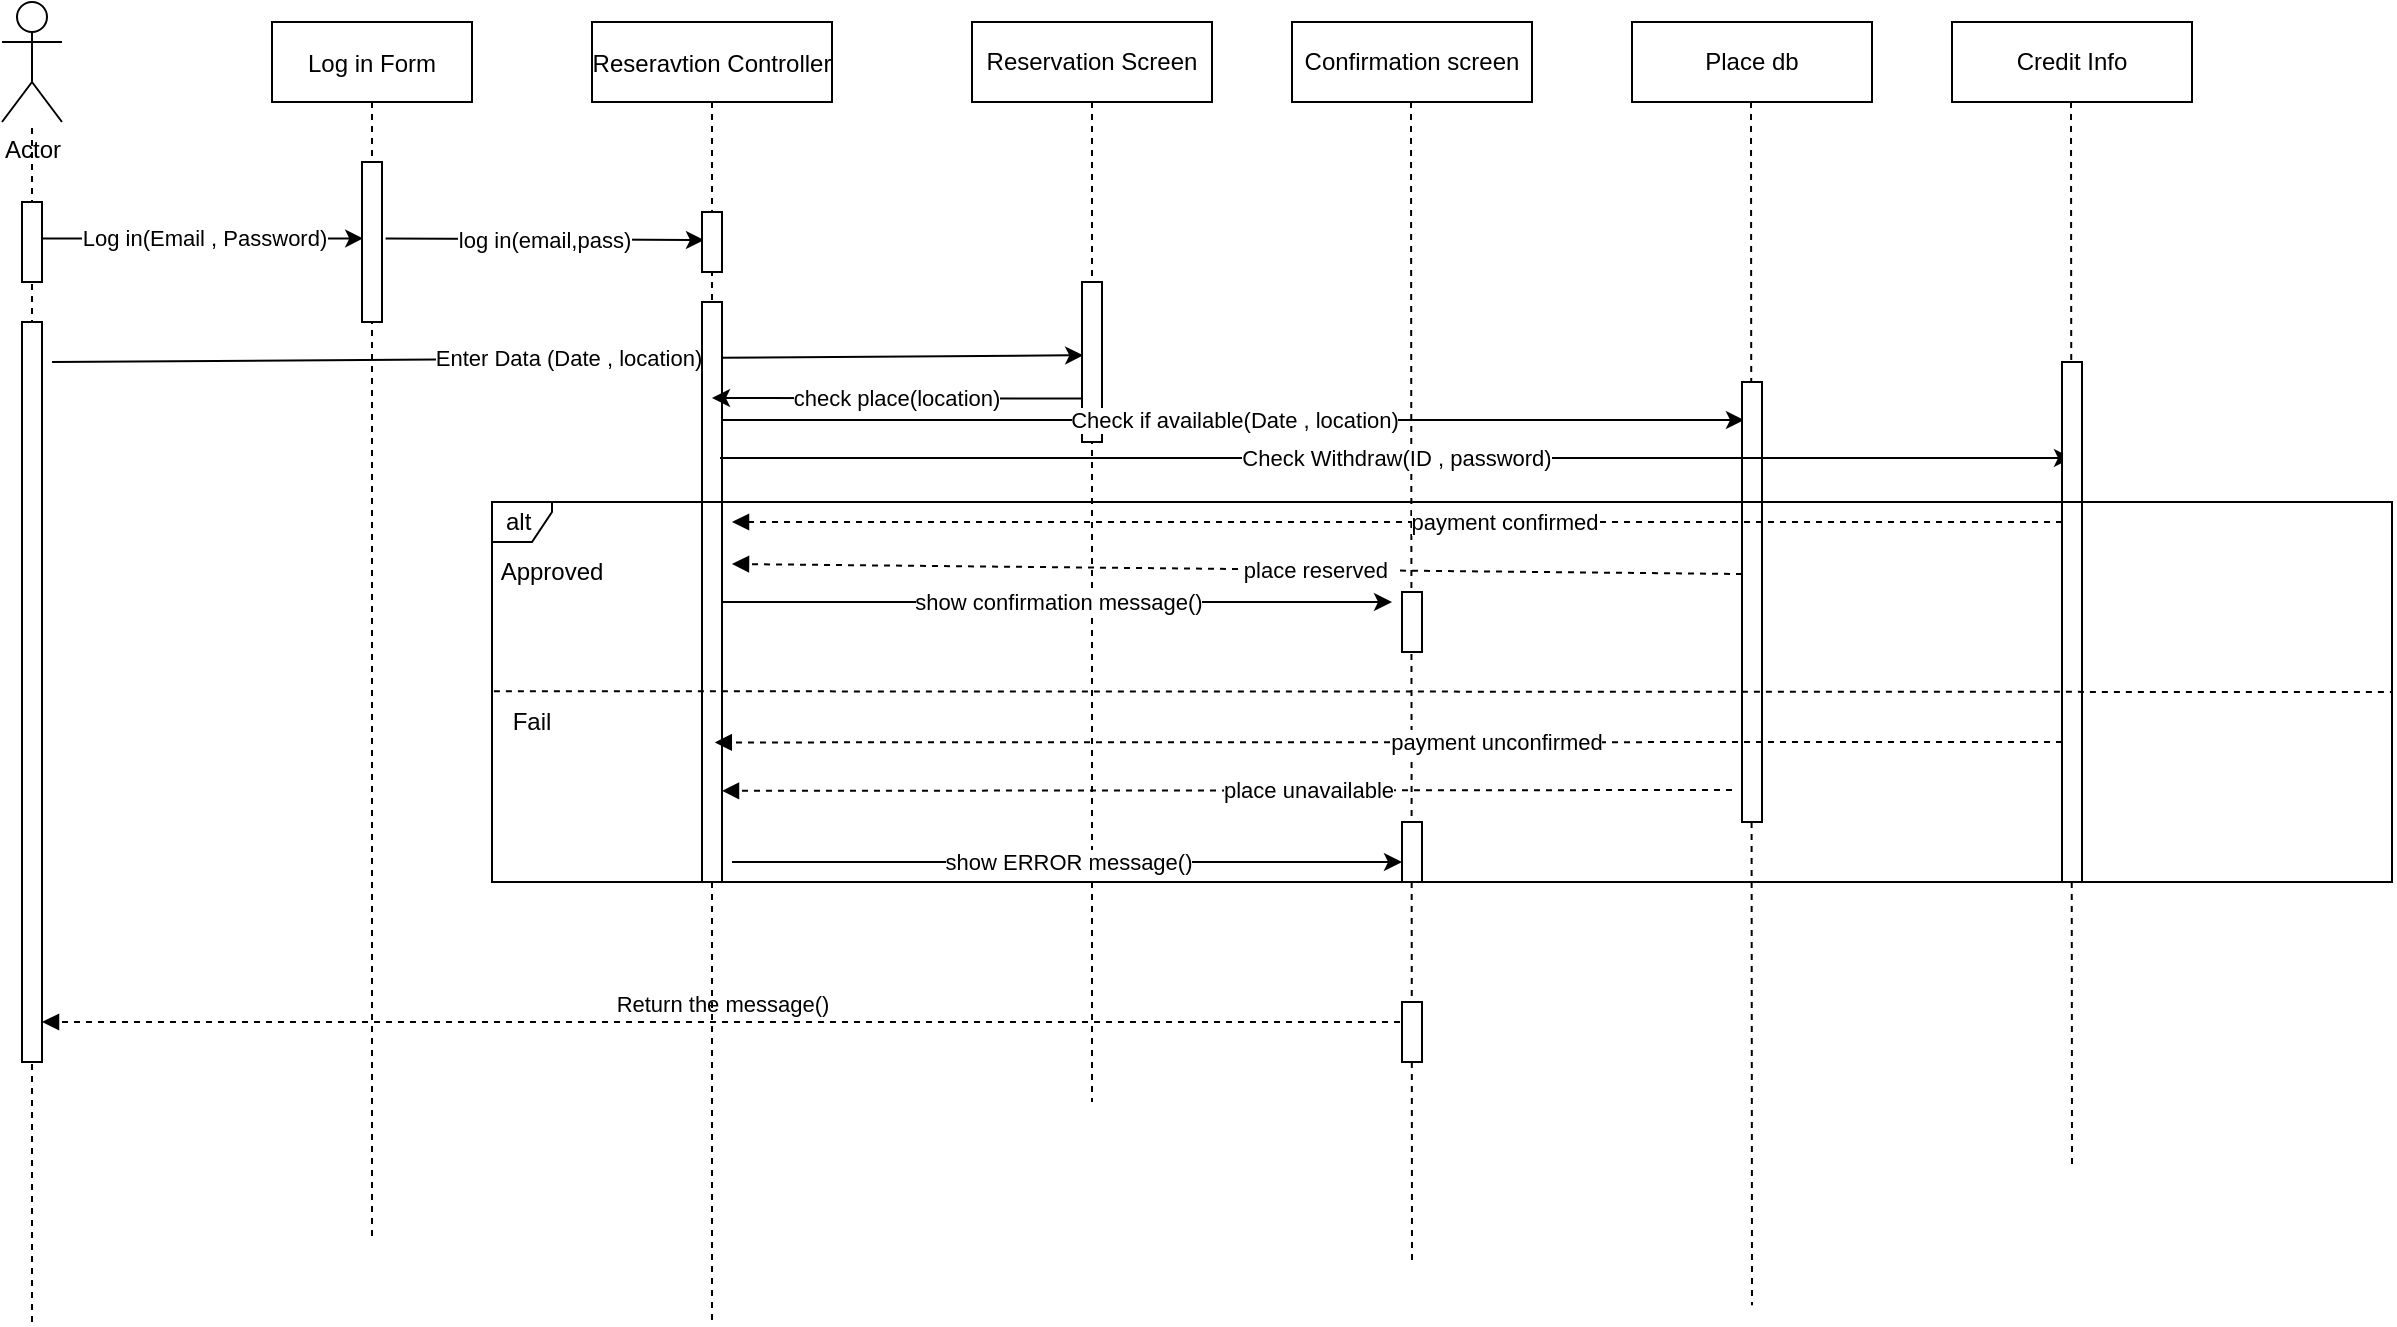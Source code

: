 <mxfile version="15.1.4" type="github">
  <diagram id="kgpKYQtTHZ0yAKxKKP6v" name="Page-1">
    <mxGraphModel dx="2128" dy="585" grid="1" gridSize="10" guides="1" tooltips="1" connect="1" arrows="1" fold="1" page="1" pageScale="1" pageWidth="850" pageHeight="1100" math="0" shadow="0">
      <root>
        <mxCell id="0" />
        <mxCell id="1" parent="0" />
        <mxCell id="3nuBFxr9cyL0pnOWT2aG-1" value="Log in Form" style="shape=umlLifeline;perimeter=lifelinePerimeter;container=1;collapsible=0;recursiveResize=0;rounded=0;shadow=0;strokeWidth=1;" parent="1" vertex="1">
          <mxGeometry x="120" y="80" width="100" height="610" as="geometry" />
        </mxCell>
        <mxCell id="3nuBFxr9cyL0pnOWT2aG-5" value="Reseravtion Controller" style="shape=umlLifeline;perimeter=lifelinePerimeter;container=1;collapsible=0;recursiveResize=0;rounded=0;shadow=0;strokeWidth=1;" parent="1" vertex="1">
          <mxGeometry x="280" y="80" width="120" height="650" as="geometry" />
        </mxCell>
        <mxCell id="KZk-TJ40o_NvBOc9cw_s-1" value="Actor" style="shape=umlActor;verticalLabelPosition=bottom;verticalAlign=top;html=1;outlineConnect=0;" vertex="1" parent="1">
          <mxGeometry x="-15" y="70" width="30" height="60" as="geometry" />
        </mxCell>
        <mxCell id="KZk-TJ40o_NvBOc9cw_s-3" value="" style="endArrow=none;dashed=1;html=1;" edge="1" parent="1" target="KZk-TJ40o_NvBOc9cw_s-1">
          <mxGeometry width="50" height="50" relative="1" as="geometry">
            <mxPoint y="730" as="sourcePoint" />
            <mxPoint x="1" y="150" as="targetPoint" />
          </mxGeometry>
        </mxCell>
        <mxCell id="KZk-TJ40o_NvBOc9cw_s-6" value="Reservation Screen" style="rounded=0;whiteSpace=wrap;html=1;" vertex="1" parent="1">
          <mxGeometry x="470" y="80" width="120" height="40" as="geometry" />
        </mxCell>
        <mxCell id="KZk-TJ40o_NvBOc9cw_s-7" value="Confirmation screen" style="rounded=0;whiteSpace=wrap;html=1;" vertex="1" parent="1">
          <mxGeometry x="630" y="80" width="120" height="40" as="geometry" />
        </mxCell>
        <mxCell id="KZk-TJ40o_NvBOc9cw_s-8" value="Place db" style="rounded=0;whiteSpace=wrap;html=1;" vertex="1" parent="1">
          <mxGeometry x="800" y="80" width="120" height="40" as="geometry" />
        </mxCell>
        <mxCell id="KZk-TJ40o_NvBOc9cw_s-9" value="Credit Info" style="rounded=0;whiteSpace=wrap;html=1;" vertex="1" parent="1">
          <mxGeometry x="960" y="80" width="120" height="40" as="geometry" />
        </mxCell>
        <mxCell id="KZk-TJ40o_NvBOc9cw_s-10" value="Log in(Email , Password)" style="endArrow=classic;html=1;entryX=0.06;entryY=0.478;entryDx=0;entryDy=0;entryPerimeter=0;" edge="1" parent="1" source="KZk-TJ40o_NvBOc9cw_s-13" target="KZk-TJ40o_NvBOc9cw_s-12">
          <mxGeometry width="50" height="50" relative="1" as="geometry">
            <mxPoint x="30" y="190" as="sourcePoint" />
            <mxPoint x="130" y="191" as="targetPoint" />
          </mxGeometry>
        </mxCell>
        <mxCell id="KZk-TJ40o_NvBOc9cw_s-12" value="" style="points=[];perimeter=orthogonalPerimeter;rounded=0;shadow=0;strokeWidth=1;" vertex="1" parent="1">
          <mxGeometry x="165" y="150" width="10" height="80" as="geometry" />
        </mxCell>
        <mxCell id="KZk-TJ40o_NvBOc9cw_s-13" value="" style="points=[];perimeter=orthogonalPerimeter;rounded=0;shadow=0;strokeWidth=1;" vertex="1" parent="1">
          <mxGeometry x="-5" y="170" width="10" height="40" as="geometry" />
        </mxCell>
        <mxCell id="KZk-TJ40o_NvBOc9cw_s-16" value="Enter Data (Date , location)" style="endArrow=classic;html=1;exitX=1.5;exitY=0.348;exitDx=0;exitDy=0;exitPerimeter=0;entryX=0.06;entryY=0.458;entryDx=0;entryDy=0;entryPerimeter=0;" edge="1" parent="1">
          <mxGeometry width="50" height="50" relative="1" as="geometry">
            <mxPoint x="10" y="250.04" as="sourcePoint" />
            <mxPoint x="525.6" y="246.64" as="targetPoint" />
          </mxGeometry>
        </mxCell>
        <mxCell id="KZk-TJ40o_NvBOc9cw_s-17" value="log in(email,pass)" style="endArrow=classic;html=1;exitX=1.18;exitY=0.478;exitDx=0;exitDy=0;exitPerimeter=0;entryX=0.1;entryY=0.467;entryDx=0;entryDy=0;entryPerimeter=0;" edge="1" parent="1" source="KZk-TJ40o_NvBOc9cw_s-12" target="KZk-TJ40o_NvBOc9cw_s-18">
          <mxGeometry width="50" height="50" relative="1" as="geometry">
            <mxPoint x="550" y="330" as="sourcePoint" />
            <mxPoint x="280" y="188" as="targetPoint" />
          </mxGeometry>
        </mxCell>
        <mxCell id="KZk-TJ40o_NvBOc9cw_s-18" value="" style="points=[];perimeter=orthogonalPerimeter;rounded=0;shadow=0;strokeWidth=1;" vertex="1" parent="1">
          <mxGeometry x="335" y="175" width="10" height="30" as="geometry" />
        </mxCell>
        <mxCell id="KZk-TJ40o_NvBOc9cw_s-20" value="" style="endArrow=none;dashed=1;html=1;exitX=0.5;exitY=1;exitDx=0;exitDy=0;" edge="1" parent="1" source="KZk-TJ40o_NvBOc9cw_s-6">
          <mxGeometry width="50" height="50" relative="1" as="geometry">
            <mxPoint x="530" y="180" as="sourcePoint" />
            <mxPoint x="530" y="620" as="targetPoint" />
          </mxGeometry>
        </mxCell>
        <mxCell id="KZk-TJ40o_NvBOc9cw_s-21" value="" style="points=[];perimeter=orthogonalPerimeter;rounded=0;shadow=0;strokeWidth=1;" vertex="1" parent="1">
          <mxGeometry x="525" y="210" width="10" height="80" as="geometry" />
        </mxCell>
        <mxCell id="KZk-TJ40o_NvBOc9cw_s-22" value="" style="points=[];perimeter=orthogonalPerimeter;rounded=0;shadow=0;strokeWidth=1;" vertex="1" parent="1">
          <mxGeometry x="335" y="220" width="10" height="290" as="geometry" />
        </mxCell>
        <mxCell id="KZk-TJ40o_NvBOc9cw_s-23" value="check place(location)" style="endArrow=classic;html=1;exitX=-0.02;exitY=0.728;exitDx=0;exitDy=0;exitPerimeter=0;" edge="1" parent="1" source="KZk-TJ40o_NvBOc9cw_s-21">
          <mxGeometry width="50" height="50" relative="1" as="geometry">
            <mxPoint x="550" y="330" as="sourcePoint" />
            <mxPoint x="340" y="268" as="targetPoint" />
          </mxGeometry>
        </mxCell>
        <mxCell id="KZk-TJ40o_NvBOc9cw_s-24" value="Check if available(Date , location)" style="endArrow=classic;html=1;" edge="1" parent="1" source="KZk-TJ40o_NvBOc9cw_s-22">
          <mxGeometry width="50" height="50" relative="1" as="geometry">
            <mxPoint x="550" y="330" as="sourcePoint" />
            <mxPoint x="856" y="279" as="targetPoint" />
          </mxGeometry>
        </mxCell>
        <mxCell id="KZk-TJ40o_NvBOc9cw_s-25" value="" style="endArrow=none;dashed=1;html=1;exitX=0.5;exitY=1;exitDx=0;exitDy=0;" edge="1" parent="1">
          <mxGeometry width="50" height="50" relative="1" as="geometry">
            <mxPoint x="689.5" y="120" as="sourcePoint" />
            <mxPoint x="690" y="700.8" as="targetPoint" />
          </mxGeometry>
        </mxCell>
        <mxCell id="KZk-TJ40o_NvBOc9cw_s-26" value="" style="endArrow=none;dashed=1;html=1;exitX=0.5;exitY=1;exitDx=0;exitDy=0;" edge="1" parent="1">
          <mxGeometry width="50" height="50" relative="1" as="geometry">
            <mxPoint x="859.5" y="120" as="sourcePoint" />
            <mxPoint x="860" y="721.6" as="targetPoint" />
          </mxGeometry>
        </mxCell>
        <mxCell id="KZk-TJ40o_NvBOc9cw_s-27" value="" style="endArrow=none;dashed=1;html=1;exitX=0.5;exitY=1;exitDx=0;exitDy=0;" edge="1" parent="1">
          <mxGeometry width="50" height="50" relative="1" as="geometry">
            <mxPoint x="1019.5" y="120" as="sourcePoint" />
            <mxPoint x="1020" y="651.6" as="targetPoint" />
          </mxGeometry>
        </mxCell>
        <mxCell id="KZk-TJ40o_NvBOc9cw_s-28" value="" style="points=[];perimeter=orthogonalPerimeter;rounded=0;shadow=0;strokeWidth=1;" vertex="1" parent="1">
          <mxGeometry x="855" y="260" width="10" height="220" as="geometry" />
        </mxCell>
        <mxCell id="KZk-TJ40o_NvBOc9cw_s-30" value="Check Withdraw(ID , password)" style="endArrow=classic;html=1;exitX=0.9;exitY=0.767;exitDx=0;exitDy=0;exitPerimeter=0;entryX=0.5;entryY=0.557;entryDx=0;entryDy=0;entryPerimeter=0;" edge="1" parent="1">
          <mxGeometry width="50" height="50" relative="1" as="geometry">
            <mxPoint x="344" y="298.03" as="sourcePoint" />
            <mxPoint x="1020" y="297.99" as="targetPoint" />
          </mxGeometry>
        </mxCell>
        <mxCell id="KZk-TJ40o_NvBOc9cw_s-31" value="" style="points=[];perimeter=orthogonalPerimeter;rounded=0;shadow=0;strokeWidth=1;" vertex="1" parent="1">
          <mxGeometry x="1015" y="250" width="10" height="260" as="geometry" />
        </mxCell>
        <mxCell id="KZk-TJ40o_NvBOc9cw_s-35" value="alt" style="shape=umlFrame;whiteSpace=wrap;html=1;width=30;height=20;boundedLbl=1;verticalAlign=middle;align=left;spacingLeft=5;" vertex="1" parent="1">
          <mxGeometry x="230" y="320" width="950" height="190" as="geometry" />
        </mxCell>
        <mxCell id="KZk-TJ40o_NvBOc9cw_s-40" value="" style="html=1;verticalAlign=bottom;labelBackgroundColor=none;endArrow=block;endFill=1;dashed=1;" edge="1" parent="1" source="KZk-TJ40o_NvBOc9cw_s-31">
          <mxGeometry width="160" relative="1" as="geometry">
            <mxPoint x="530" y="340" as="sourcePoint" />
            <mxPoint x="350" y="330" as="targetPoint" />
          </mxGeometry>
        </mxCell>
        <mxCell id="KZk-TJ40o_NvBOc9cw_s-41" value="payment confirmed" style="edgeLabel;html=1;align=center;verticalAlign=middle;resizable=0;points=[];" vertex="1" connectable="0" parent="KZk-TJ40o_NvBOc9cw_s-40">
          <mxGeometry x="-0.157" relative="1" as="geometry">
            <mxPoint x="1" as="offset" />
          </mxGeometry>
        </mxCell>
        <mxCell id="KZk-TJ40o_NvBOc9cw_s-45" value="" style="html=1;verticalAlign=bottom;labelBackgroundColor=none;endArrow=block;endFill=1;dashed=1;" edge="1" parent="1">
          <mxGeometry width="160" relative="1" as="geometry">
            <mxPoint x="855" y="356" as="sourcePoint" />
            <mxPoint x="350" y="351" as="targetPoint" />
          </mxGeometry>
        </mxCell>
        <mxCell id="KZk-TJ40o_NvBOc9cw_s-46" value="place reserved&amp;nbsp;" style="edgeLabel;html=1;align=center;verticalAlign=middle;resizable=0;points=[];" vertex="1" connectable="0" parent="KZk-TJ40o_NvBOc9cw_s-45">
          <mxGeometry x="-0.157" relative="1" as="geometry">
            <mxPoint x="1" as="offset" />
          </mxGeometry>
        </mxCell>
        <mxCell id="KZk-TJ40o_NvBOc9cw_s-59" value="" style="html=1;verticalAlign=bottom;labelBackgroundColor=none;endArrow=block;endFill=1;dashed=1;exitX=-0.14;exitY=0.798;exitDx=0;exitDy=0;exitPerimeter=0;" edge="1" parent="1">
          <mxGeometry width="160" relative="1" as="geometry">
            <mxPoint x="1015.0" y="440.0" as="sourcePoint" />
            <mxPoint x="341.4" y="440.2" as="targetPoint" />
          </mxGeometry>
        </mxCell>
        <mxCell id="KZk-TJ40o_NvBOc9cw_s-60" value="payment unconfirmed" style="edgeLabel;html=1;align=center;verticalAlign=middle;resizable=0;points=[];" vertex="1" connectable="0" parent="KZk-TJ40o_NvBOc9cw_s-59">
          <mxGeometry x="-0.157" relative="1" as="geometry">
            <mxPoint x="1" as="offset" />
          </mxGeometry>
        </mxCell>
        <mxCell id="KZk-TJ40o_NvBOc9cw_s-62" value="" style="html=1;verticalAlign=bottom;labelBackgroundColor=none;endArrow=block;endFill=1;dashed=1;" edge="1" parent="1">
          <mxGeometry width="160" relative="1" as="geometry">
            <mxPoint x="850" y="464" as="sourcePoint" />
            <mxPoint x="345" y="464.42" as="targetPoint" />
          </mxGeometry>
        </mxCell>
        <mxCell id="KZk-TJ40o_NvBOc9cw_s-63" value="place unavailable" style="edgeLabel;html=1;align=center;verticalAlign=middle;resizable=0;points=[];" vertex="1" connectable="0" parent="KZk-TJ40o_NvBOc9cw_s-62">
          <mxGeometry x="-0.157" relative="1" as="geometry">
            <mxPoint x="1" as="offset" />
          </mxGeometry>
        </mxCell>
        <mxCell id="KZk-TJ40o_NvBOc9cw_s-64" value="show confirmation message()" style="endArrow=classic;html=1;" edge="1" parent="1" source="KZk-TJ40o_NvBOc9cw_s-22">
          <mxGeometry width="50" height="50" relative="1" as="geometry">
            <mxPoint x="610" y="320" as="sourcePoint" />
            <mxPoint x="680" y="370" as="targetPoint" />
            <Array as="points">
              <mxPoint x="580" y="370" />
            </Array>
          </mxGeometry>
        </mxCell>
        <mxCell id="KZk-TJ40o_NvBOc9cw_s-65" value="" style="points=[];perimeter=orthogonalPerimeter;rounded=0;shadow=0;strokeWidth=1;" vertex="1" parent="1">
          <mxGeometry x="685" y="365" width="10" height="30" as="geometry" />
        </mxCell>
        <mxCell id="KZk-TJ40o_NvBOc9cw_s-67" value="show ERROR message()" style="endArrow=classic;html=1;" edge="1" parent="1">
          <mxGeometry width="50" height="50" relative="1" as="geometry">
            <mxPoint x="350" y="500" as="sourcePoint" />
            <mxPoint x="685" y="500" as="targetPoint" />
            <Array as="points">
              <mxPoint x="585" y="500" />
            </Array>
          </mxGeometry>
        </mxCell>
        <mxCell id="KZk-TJ40o_NvBOc9cw_s-69" value="" style="points=[];perimeter=orthogonalPerimeter;rounded=0;shadow=0;strokeWidth=1;" vertex="1" parent="1">
          <mxGeometry x="685" y="480" width="10" height="30" as="geometry" />
        </mxCell>
        <mxCell id="KZk-TJ40o_NvBOc9cw_s-71" value="Approved" style="text;html=1;strokeColor=none;fillColor=none;align=center;verticalAlign=middle;whiteSpace=wrap;rounded=0;" vertex="1" parent="1">
          <mxGeometry x="240" y="345" width="40" height="20" as="geometry" />
        </mxCell>
        <mxCell id="KZk-TJ40o_NvBOc9cw_s-72" value="Fail" style="text;html=1;strokeColor=none;fillColor=none;align=center;verticalAlign=middle;whiteSpace=wrap;rounded=0;" vertex="1" parent="1">
          <mxGeometry x="230" y="420" width="40" height="20" as="geometry" />
        </mxCell>
        <mxCell id="KZk-TJ40o_NvBOc9cw_s-73" value="" style="endArrow=none;dashed=1;html=1;exitX=0.001;exitY=0.498;exitDx=0;exitDy=0;exitPerimeter=0;" edge="1" parent="1" source="KZk-TJ40o_NvBOc9cw_s-35">
          <mxGeometry width="50" height="50" relative="1" as="geometry">
            <mxPoint x="610" y="380" as="sourcePoint" />
            <mxPoint x="1180" y="415" as="targetPoint" />
          </mxGeometry>
        </mxCell>
        <mxCell id="KZk-TJ40o_NvBOc9cw_s-75" value="Return the message()" style="html=1;verticalAlign=bottom;labelBackgroundColor=none;endArrow=block;endFill=1;dashed=1;" edge="1" parent="1">
          <mxGeometry width="160" relative="1" as="geometry">
            <mxPoint x="684" y="580" as="sourcePoint" />
            <mxPoint x="5" y="580" as="targetPoint" />
          </mxGeometry>
        </mxCell>
        <mxCell id="KZk-TJ40o_NvBOc9cw_s-76" value="" style="points=[];perimeter=orthogonalPerimeter;rounded=0;shadow=0;strokeWidth=1;" vertex="1" parent="1">
          <mxGeometry x="685" y="570" width="10" height="30" as="geometry" />
        </mxCell>
        <mxCell id="KZk-TJ40o_NvBOc9cw_s-78" value="" style="points=[];perimeter=orthogonalPerimeter;rounded=0;shadow=0;strokeWidth=1;" vertex="1" parent="1">
          <mxGeometry x="-5" y="230" width="10" height="370" as="geometry" />
        </mxCell>
      </root>
    </mxGraphModel>
  </diagram>
</mxfile>
